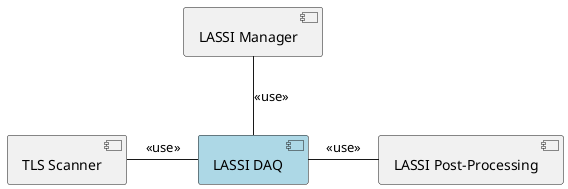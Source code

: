 @startuml
[LASSI DAQ] #lightblue
[LASSI DAQ] -up- [LASSI Manager] : <<use>>
[TLS Scanner] -right- [LASSI DAQ] : <<use>>
[LASSI DAQ] -right- [LASSI Post-Processing] : <<use>>
@enduml

